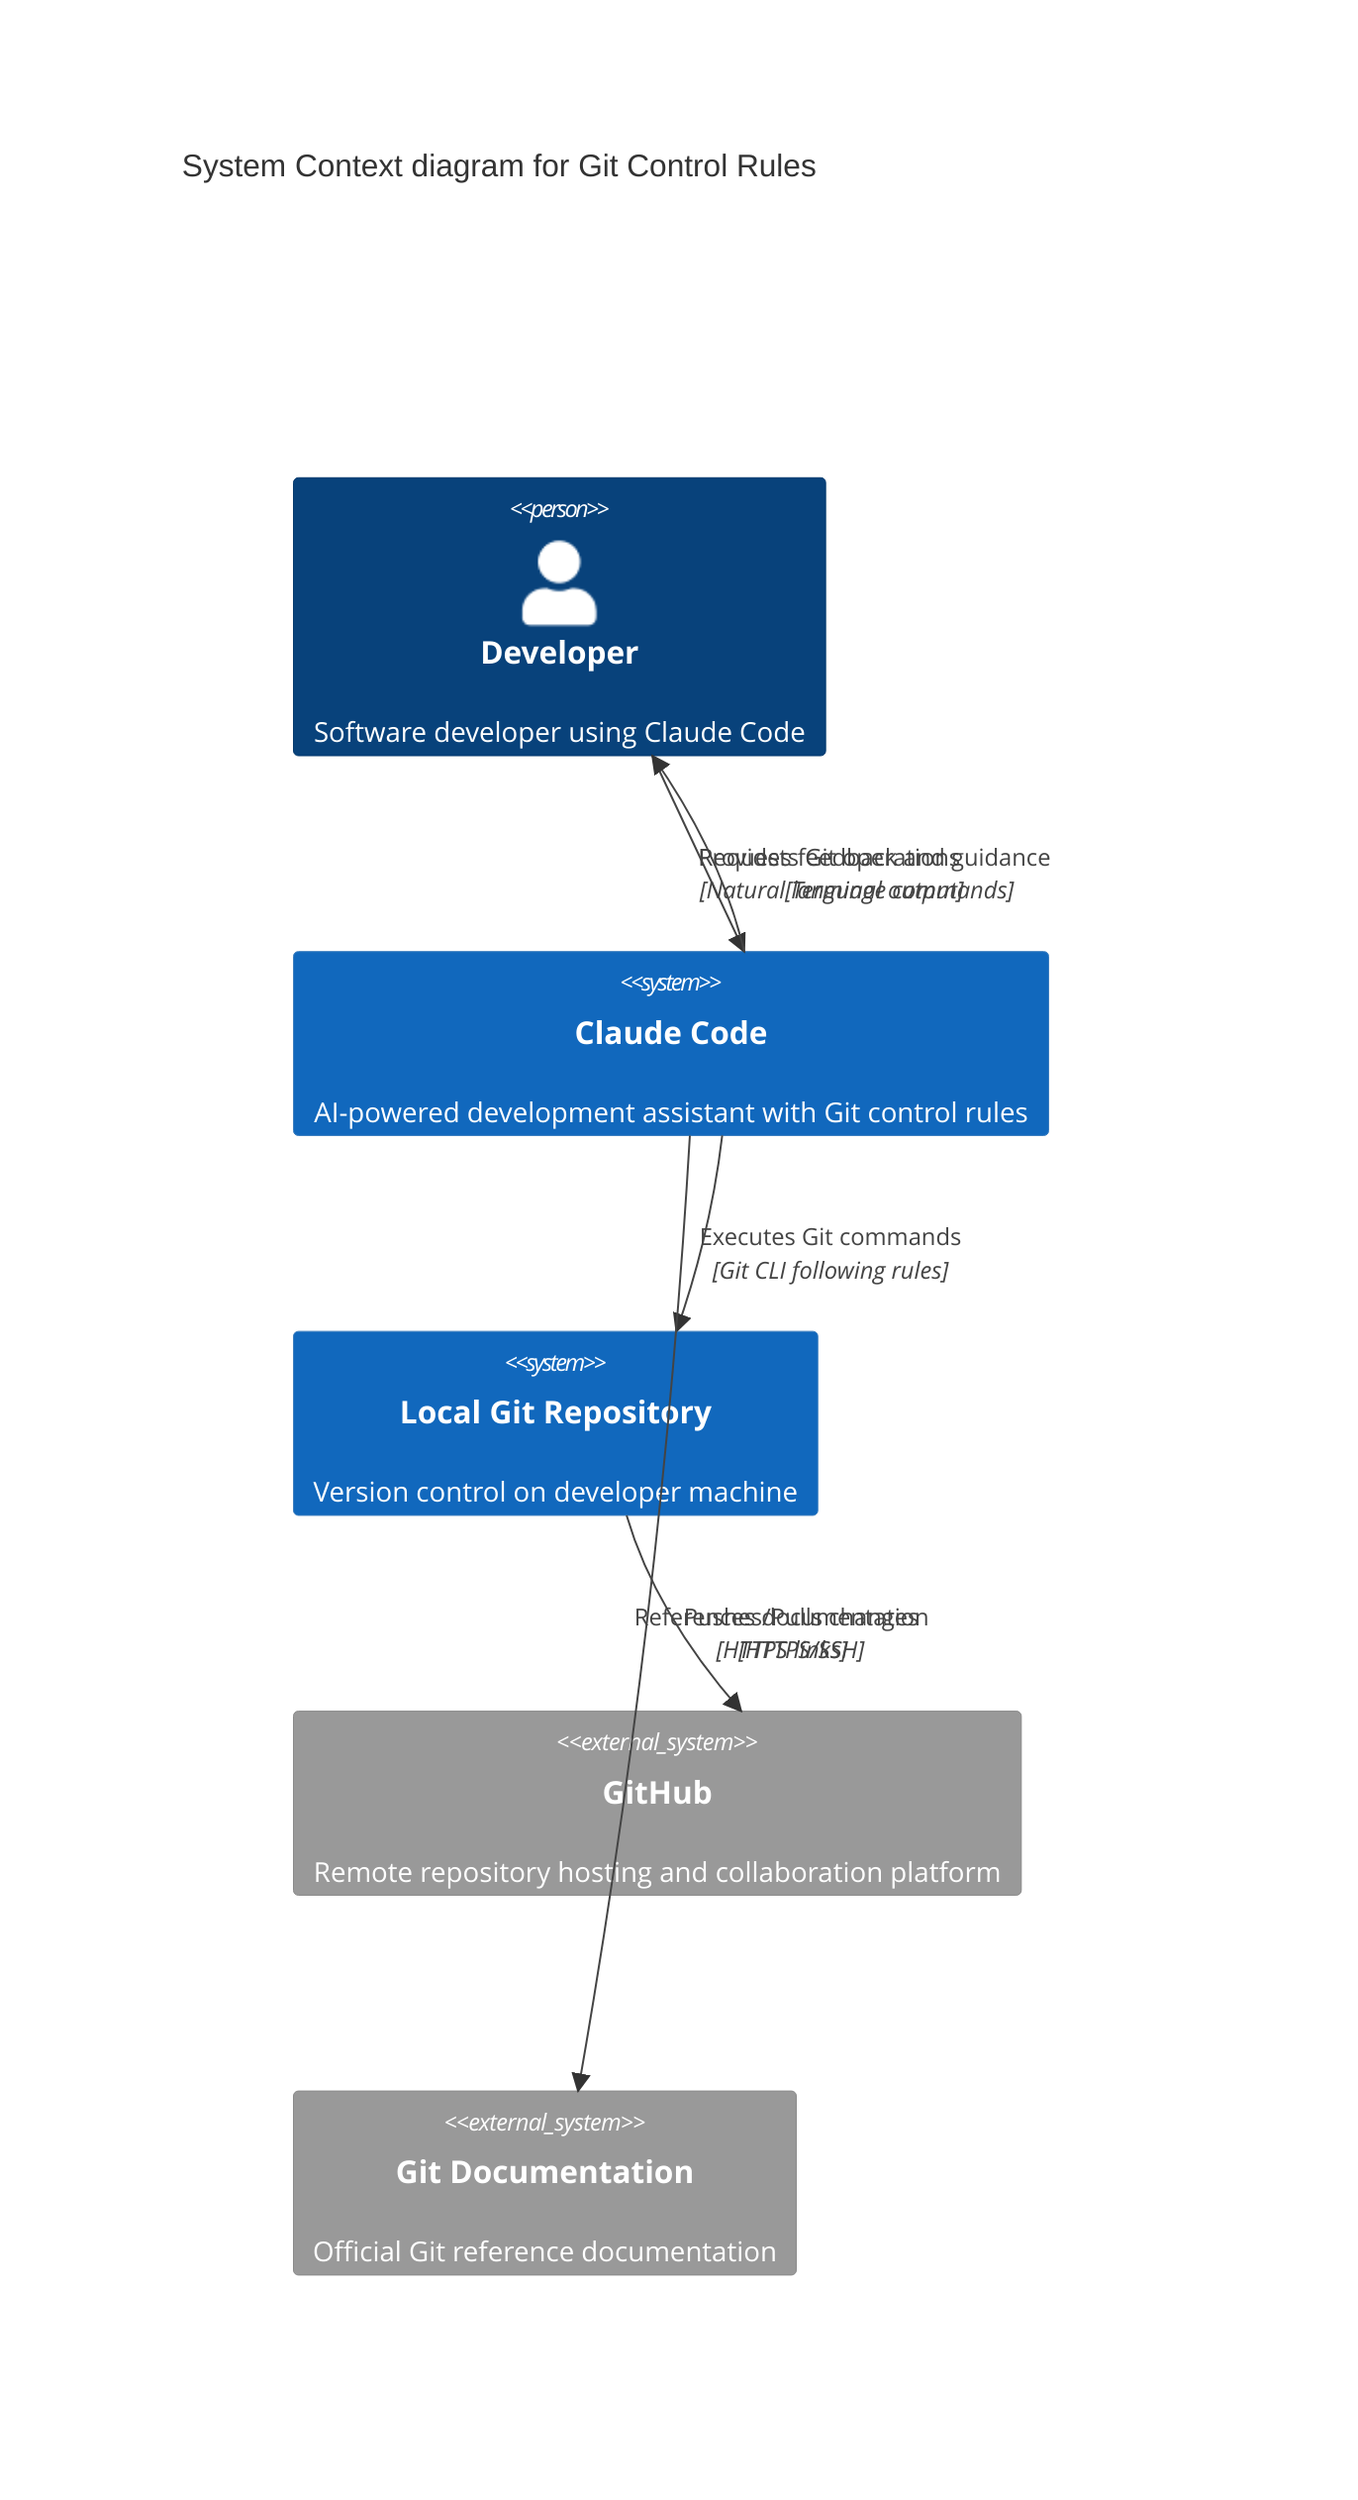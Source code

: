 C4Context
    title System Context diagram for Git Control Rules
    
    Person(developer, "Developer", "Software developer using Claude Code")
    System(claude_code, "Claude Code", "AI-powered development assistant with Git control rules")
    System(local_git, "Local Git Repository", "Version control on developer machine")
    System_Ext(github, "GitHub", "Remote repository hosting and collaboration platform")
    System_Ext(git_docs, "Git Documentation", "Official Git reference documentation")
    
    Rel(developer, claude_code, "Requests Git operations", "Natural language commands")
    Rel(claude_code, local_git, "Executes Git commands", "Git CLI following rules")
    Rel(local_git, github, "Pushes/Pulls changes", "HTTPS/SSH")
    Rel(claude_code, developer, "Provides feedback and guidance", "Terminal output")
    Rel(claude_code, git_docs, "References documentation", "HTTPS links")
    
    UpdateLayoutConfig($c4ShapeInRow="3", $c4BoundaryInRow="1")